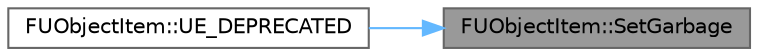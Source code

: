 digraph "FUObjectItem::SetGarbage"
{
 // INTERACTIVE_SVG=YES
 // LATEX_PDF_SIZE
  bgcolor="transparent";
  edge [fontname=Helvetica,fontsize=10,labelfontname=Helvetica,labelfontsize=10];
  node [fontname=Helvetica,fontsize=10,shape=box,height=0.2,width=0.4];
  rankdir="RL";
  Node1 [id="Node000001",label="FUObjectItem::SetGarbage",height=0.2,width=0.4,color="gray40", fillcolor="grey60", style="filled", fontcolor="black",tooltip=" "];
  Node1 -> Node2 [id="edge1_Node000001_Node000002",dir="back",color="steelblue1",style="solid",tooltip=" "];
  Node2 [id="Node000002",label="FUObjectItem::UE_DEPRECATED",height=0.2,width=0.4,color="grey40", fillcolor="white", style="filled",URL="$dc/d55/structFUObjectItem.html#a7b55ac8309456e4b2c9cedf65c4a71b4",tooltip=" "];
}
